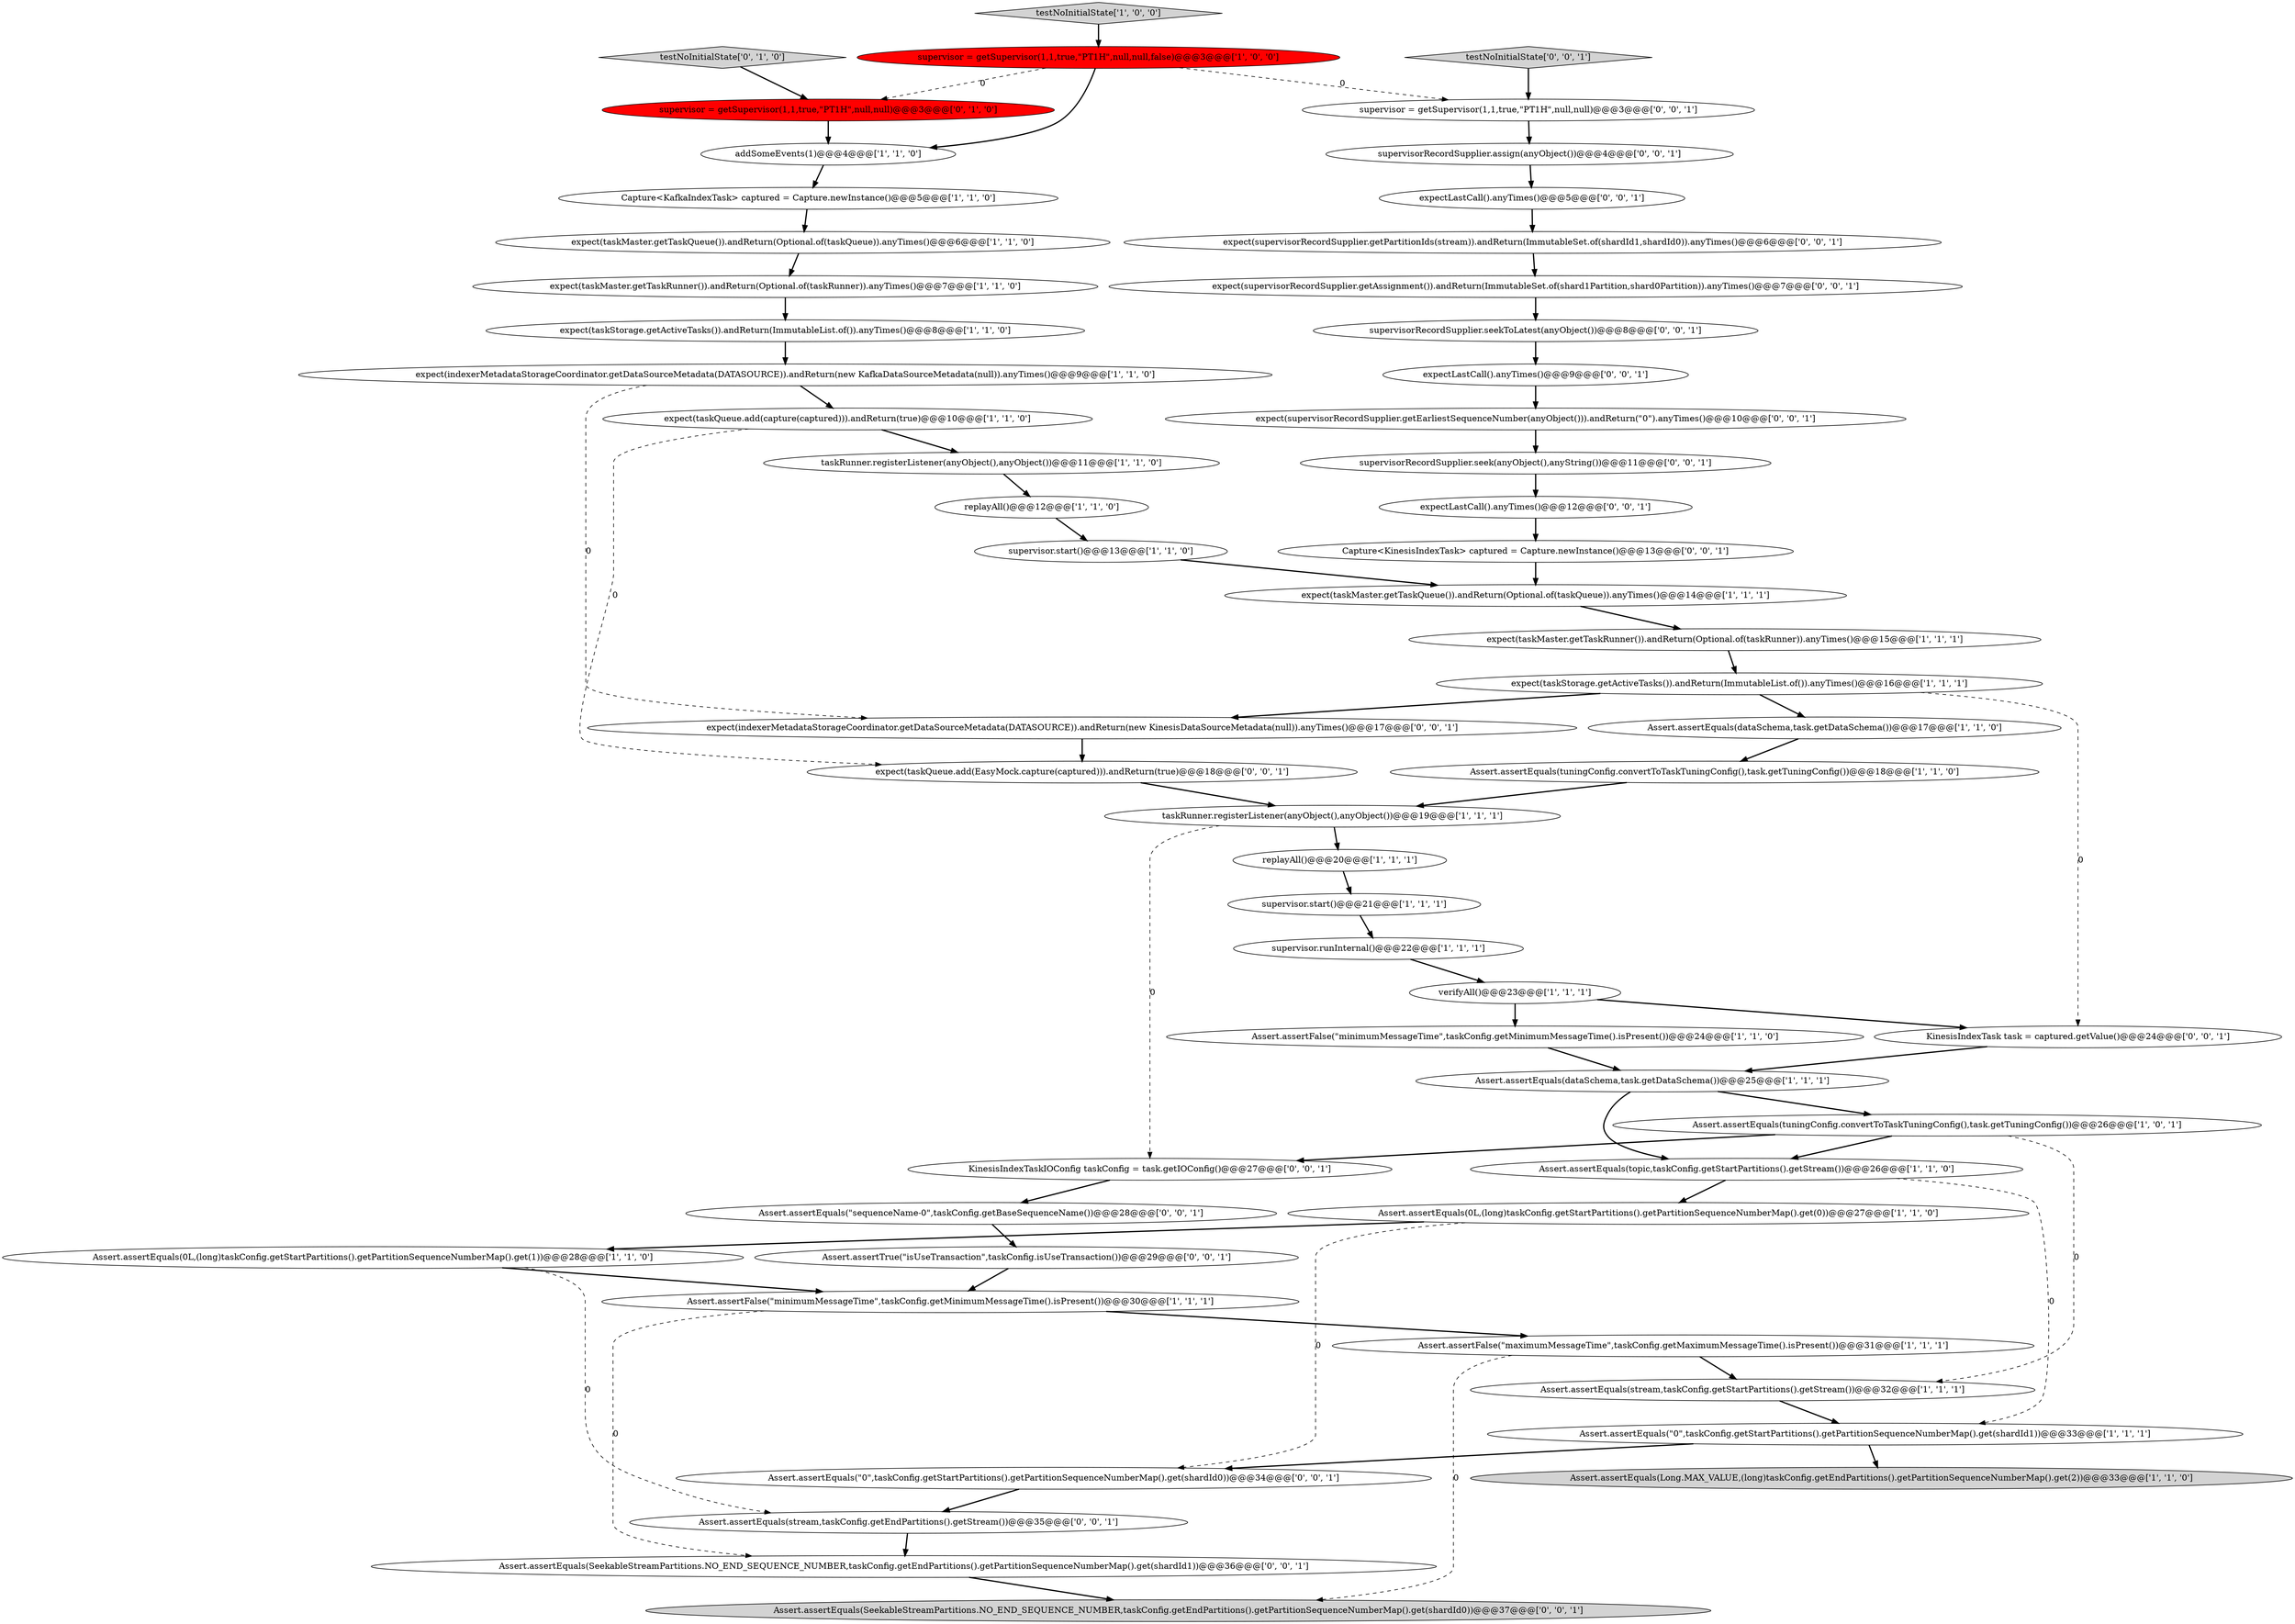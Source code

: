 digraph {
4 [style = filled, label = "Assert.assertEquals(stream,taskConfig.getStartPartitions().getStream())@@@32@@@['1', '1', '1']", fillcolor = white, shape = ellipse image = "AAA0AAABBB1BBB"];
7 [style = filled, label = "Assert.assertEquals(tuningConfig.convertToTaskTuningConfig(),task.getTuningConfig())@@@18@@@['1', '1', '0']", fillcolor = white, shape = ellipse image = "AAA0AAABBB1BBB"];
33 [style = filled, label = "supervisor = getSupervisor(1,1,true,\"PT1H\",null,null)@@@3@@@['0', '1', '0']", fillcolor = red, shape = ellipse image = "AAA1AAABBB2BBB"];
48 [style = filled, label = "expect(indexerMetadataStorageCoordinator.getDataSourceMetadata(DATASOURCE)).andReturn(new KinesisDataSourceMetadata(null)).anyTimes()@@@17@@@['0', '0', '1']", fillcolor = white, shape = ellipse image = "AAA0AAABBB3BBB"];
51 [style = filled, label = "supervisorRecordSupplier.seekToLatest(anyObject())@@@8@@@['0', '0', '1']", fillcolor = white, shape = ellipse image = "AAA0AAABBB3BBB"];
10 [style = filled, label = "taskRunner.registerListener(anyObject(),anyObject())@@@11@@@['1', '1', '0']", fillcolor = white, shape = ellipse image = "AAA0AAABBB1BBB"];
21 [style = filled, label = "expect(taskQueue.add(capture(captured))).andReturn(true)@@@10@@@['1', '1', '0']", fillcolor = white, shape = ellipse image = "AAA0AAABBB1BBB"];
40 [style = filled, label = "expect(supervisorRecordSupplier.getEarliestSequenceNumber(anyObject())).andReturn(\"0\").anyTimes()@@@10@@@['0', '0', '1']", fillcolor = white, shape = ellipse image = "AAA0AAABBB3BBB"];
53 [style = filled, label = "Assert.assertEquals(\"0\",taskConfig.getStartPartitions().getPartitionSequenceNumberMap().get(shardId0))@@@34@@@['0', '0', '1']", fillcolor = white, shape = ellipse image = "AAA0AAABBB3BBB"];
6 [style = filled, label = "replayAll()@@@12@@@['1', '1', '0']", fillcolor = white, shape = ellipse image = "AAA0AAABBB1BBB"];
20 [style = filled, label = "expect(taskStorage.getActiveTasks()).andReturn(ImmutableList.of()).anyTimes()@@@16@@@['1', '1', '1']", fillcolor = white, shape = ellipse image = "AAA0AAABBB1BBB"];
19 [style = filled, label = "expect(taskStorage.getActiveTasks()).andReturn(ImmutableList.of()).anyTimes()@@@8@@@['1', '1', '0']", fillcolor = white, shape = ellipse image = "AAA0AAABBB1BBB"];
49 [style = filled, label = "testNoInitialState['0', '0', '1']", fillcolor = lightgray, shape = diamond image = "AAA0AAABBB3BBB"];
3 [style = filled, label = "Assert.assertEquals(dataSchema,task.getDataSchema())@@@17@@@['1', '1', '0']", fillcolor = white, shape = ellipse image = "AAA0AAABBB1BBB"];
30 [style = filled, label = "Assert.assertEquals(Long.MAX_VALUE,(long)taskConfig.getEndPartitions().getPartitionSequenceNumberMap().get(2))@@@33@@@['1', '1', '0']", fillcolor = lightgray, shape = ellipse image = "AAA0AAABBB1BBB"];
31 [style = filled, label = "Assert.assertEquals(\"0\",taskConfig.getStartPartitions().getPartitionSequenceNumberMap().get(shardId1))@@@33@@@['1', '1', '1']", fillcolor = white, shape = ellipse image = "AAA0AAABBB1BBB"];
35 [style = filled, label = "Assert.assertEquals(stream,taskConfig.getEndPartitions().getStream())@@@35@@@['0', '0', '1']", fillcolor = white, shape = ellipse image = "AAA0AAABBB3BBB"];
36 [style = filled, label = "expect(supervisorRecordSupplier.getPartitionIds(stream)).andReturn(ImmutableSet.of(shardId1,shardId0)).anyTimes()@@@6@@@['0', '0', '1']", fillcolor = white, shape = ellipse image = "AAA0AAABBB3BBB"];
25 [style = filled, label = "Assert.assertFalse(\"minimumMessageTime\",taskConfig.getMinimumMessageTime().isPresent())@@@30@@@['1', '1', '1']", fillcolor = white, shape = ellipse image = "AAA0AAABBB1BBB"];
13 [style = filled, label = "Assert.assertEquals(tuningConfig.convertToTaskTuningConfig(),task.getTuningConfig())@@@26@@@['1', '0', '1']", fillcolor = white, shape = ellipse image = "AAA0AAABBB1BBB"];
28 [style = filled, label = "expect(taskMaster.getTaskRunner()).andReturn(Optional.of(taskRunner)).anyTimes()@@@15@@@['1', '1', '1']", fillcolor = white, shape = ellipse image = "AAA0AAABBB1BBB"];
29 [style = filled, label = "supervisor.start()@@@13@@@['1', '1', '0']", fillcolor = white, shape = ellipse image = "AAA0AAABBB1BBB"];
26 [style = filled, label = "expect(taskMaster.getTaskRunner()).andReturn(Optional.of(taskRunner)).anyTimes()@@@7@@@['1', '1', '0']", fillcolor = white, shape = ellipse image = "AAA0AAABBB1BBB"];
34 [style = filled, label = "testNoInitialState['0', '1', '0']", fillcolor = lightgray, shape = diamond image = "AAA0AAABBB2BBB"];
1 [style = filled, label = "testNoInitialState['1', '0', '0']", fillcolor = lightgray, shape = diamond image = "AAA0AAABBB1BBB"];
38 [style = filled, label = "Assert.assertTrue(\"isUseTransaction\",taskConfig.isUseTransaction())@@@29@@@['0', '0', '1']", fillcolor = white, shape = ellipse image = "AAA0AAABBB3BBB"];
24 [style = filled, label = "Capture<KafkaIndexTask> captured = Capture.newInstance()@@@5@@@['1', '1', '0']", fillcolor = white, shape = ellipse image = "AAA0AAABBB1BBB"];
55 [style = filled, label = "expectLastCall().anyTimes()@@@5@@@['0', '0', '1']", fillcolor = white, shape = ellipse image = "AAA0AAABBB3BBB"];
22 [style = filled, label = "replayAll()@@@20@@@['1', '1', '1']", fillcolor = white, shape = ellipse image = "AAA0AAABBB1BBB"];
17 [style = filled, label = "Assert.assertEquals(0L,(long)taskConfig.getStartPartitions().getPartitionSequenceNumberMap().get(1))@@@28@@@['1', '1', '0']", fillcolor = white, shape = ellipse image = "AAA0AAABBB1BBB"];
43 [style = filled, label = "supervisor = getSupervisor(1,1,true,\"PT1H\",null,null)@@@3@@@['0', '0', '1']", fillcolor = white, shape = ellipse image = "AAA0AAABBB3BBB"];
46 [style = filled, label = "expect(taskQueue.add(EasyMock.capture(captured))).andReturn(true)@@@18@@@['0', '0', '1']", fillcolor = white, shape = ellipse image = "AAA0AAABBB3BBB"];
16 [style = filled, label = "Assert.assertEquals(0L,(long)taskConfig.getStartPartitions().getPartitionSequenceNumberMap().get(0))@@@27@@@['1', '1', '0']", fillcolor = white, shape = ellipse image = "AAA0AAABBB1BBB"];
12 [style = filled, label = "taskRunner.registerListener(anyObject(),anyObject())@@@19@@@['1', '1', '1']", fillcolor = white, shape = ellipse image = "AAA0AAABBB1BBB"];
27 [style = filled, label = "supervisor.start()@@@21@@@['1', '1', '1']", fillcolor = white, shape = ellipse image = "AAA0AAABBB1BBB"];
39 [style = filled, label = "expectLastCall().anyTimes()@@@9@@@['0', '0', '1']", fillcolor = white, shape = ellipse image = "AAA0AAABBB3BBB"];
2 [style = filled, label = "supervisor = getSupervisor(1,1,true,\"PT1H\",null,null,false)@@@3@@@['1', '0', '0']", fillcolor = red, shape = ellipse image = "AAA1AAABBB1BBB"];
23 [style = filled, label = "addSomeEvents(1)@@@4@@@['1', '1', '0']", fillcolor = white, shape = ellipse image = "AAA0AAABBB1BBB"];
42 [style = filled, label = "Assert.assertEquals(SeekableStreamPartitions.NO_END_SEQUENCE_NUMBER,taskConfig.getEndPartitions().getPartitionSequenceNumberMap().get(shardId1))@@@36@@@['0', '0', '1']", fillcolor = white, shape = ellipse image = "AAA0AAABBB3BBB"];
47 [style = filled, label = "Capture<KinesisIndexTask> captured = Capture.newInstance()@@@13@@@['0', '0', '1']", fillcolor = white, shape = ellipse image = "AAA0AAABBB3BBB"];
37 [style = filled, label = "Assert.assertEquals(\"sequenceName-0\",taskConfig.getBaseSequenceName())@@@28@@@['0', '0', '1']", fillcolor = white, shape = ellipse image = "AAA0AAABBB3BBB"];
5 [style = filled, label = "expect(taskMaster.getTaskQueue()).andReturn(Optional.of(taskQueue)).anyTimes()@@@14@@@['1', '1', '1']", fillcolor = white, shape = ellipse image = "AAA0AAABBB1BBB"];
52 [style = filled, label = "supervisorRecordSupplier.seek(anyObject(),anyString())@@@11@@@['0', '0', '1']", fillcolor = white, shape = ellipse image = "AAA0AAABBB3BBB"];
15 [style = filled, label = "expect(indexerMetadataStorageCoordinator.getDataSourceMetadata(DATASOURCE)).andReturn(new KafkaDataSourceMetadata(null)).anyTimes()@@@9@@@['1', '1', '0']", fillcolor = white, shape = ellipse image = "AAA0AAABBB1BBB"];
54 [style = filled, label = "expect(supervisorRecordSupplier.getAssignment()).andReturn(ImmutableSet.of(shard1Partition,shard0Partition)).anyTimes()@@@7@@@['0', '0', '1']", fillcolor = white, shape = ellipse image = "AAA0AAABBB3BBB"];
56 [style = filled, label = "Assert.assertEquals(SeekableStreamPartitions.NO_END_SEQUENCE_NUMBER,taskConfig.getEndPartitions().getPartitionSequenceNumberMap().get(shardId0))@@@37@@@['0', '0', '1']", fillcolor = lightgray, shape = ellipse image = "AAA0AAABBB3BBB"];
9 [style = filled, label = "Assert.assertFalse(\"minimumMessageTime\",taskConfig.getMinimumMessageTime().isPresent())@@@24@@@['1', '1', '0']", fillcolor = white, shape = ellipse image = "AAA0AAABBB1BBB"];
45 [style = filled, label = "supervisorRecordSupplier.assign(anyObject())@@@4@@@['0', '0', '1']", fillcolor = white, shape = ellipse image = "AAA0AAABBB3BBB"];
41 [style = filled, label = "KinesisIndexTaskIOConfig taskConfig = task.getIOConfig()@@@27@@@['0', '0', '1']", fillcolor = white, shape = ellipse image = "AAA0AAABBB3BBB"];
44 [style = filled, label = "expectLastCall().anyTimes()@@@12@@@['0', '0', '1']", fillcolor = white, shape = ellipse image = "AAA0AAABBB3BBB"];
0 [style = filled, label = "expect(taskMaster.getTaskQueue()).andReturn(Optional.of(taskQueue)).anyTimes()@@@6@@@['1', '1', '0']", fillcolor = white, shape = ellipse image = "AAA0AAABBB1BBB"];
50 [style = filled, label = "KinesisIndexTask task = captured.getValue()@@@24@@@['0', '0', '1']", fillcolor = white, shape = ellipse image = "AAA0AAABBB3BBB"];
8 [style = filled, label = "Assert.assertEquals(topic,taskConfig.getStartPartitions().getStream())@@@26@@@['1', '1', '0']", fillcolor = white, shape = ellipse image = "AAA0AAABBB1BBB"];
11 [style = filled, label = "verifyAll()@@@23@@@['1', '1', '1']", fillcolor = white, shape = ellipse image = "AAA0AAABBB1BBB"];
32 [style = filled, label = "Assert.assertEquals(dataSchema,task.getDataSchema())@@@25@@@['1', '1', '1']", fillcolor = white, shape = ellipse image = "AAA0AAABBB1BBB"];
18 [style = filled, label = "Assert.assertFalse(\"maximumMessageTime\",taskConfig.getMaximumMessageTime().isPresent())@@@31@@@['1', '1', '1']", fillcolor = white, shape = ellipse image = "AAA0AAABBB1BBB"];
14 [style = filled, label = "supervisor.runInternal()@@@22@@@['1', '1', '1']", fillcolor = white, shape = ellipse image = "AAA0AAABBB1BBB"];
54->51 [style = bold, label=""];
50->32 [style = bold, label=""];
21->46 [style = dashed, label="0"];
8->16 [style = bold, label=""];
21->10 [style = bold, label=""];
17->25 [style = bold, label=""];
52->44 [style = bold, label=""];
29->5 [style = bold, label=""];
55->36 [style = bold, label=""];
18->56 [style = dashed, label="0"];
0->26 [style = bold, label=""];
45->55 [style = bold, label=""];
27->14 [style = bold, label=""];
46->12 [style = bold, label=""];
28->20 [style = bold, label=""];
7->12 [style = bold, label=""];
40->52 [style = bold, label=""];
15->21 [style = bold, label=""];
24->0 [style = bold, label=""];
35->42 [style = bold, label=""];
17->35 [style = dashed, label="0"];
9->32 [style = bold, label=""];
34->33 [style = bold, label=""];
25->18 [style = bold, label=""];
41->37 [style = bold, label=""];
25->42 [style = dashed, label="0"];
15->48 [style = dashed, label="0"];
20->3 [style = bold, label=""];
16->17 [style = bold, label=""];
26->19 [style = bold, label=""];
11->9 [style = bold, label=""];
5->28 [style = bold, label=""];
16->53 [style = dashed, label="0"];
10->6 [style = bold, label=""];
49->43 [style = bold, label=""];
43->45 [style = bold, label=""];
6->29 [style = bold, label=""];
12->41 [style = dashed, label="0"];
33->23 [style = bold, label=""];
48->46 [style = bold, label=""];
13->41 [style = bold, label=""];
53->35 [style = bold, label=""];
2->23 [style = bold, label=""];
4->31 [style = bold, label=""];
2->43 [style = dashed, label="0"];
20->50 [style = dashed, label="0"];
23->24 [style = bold, label=""];
32->8 [style = bold, label=""];
18->4 [style = bold, label=""];
22->27 [style = bold, label=""];
3->7 [style = bold, label=""];
42->56 [style = bold, label=""];
39->40 [style = bold, label=""];
20->48 [style = bold, label=""];
37->38 [style = bold, label=""];
31->53 [style = bold, label=""];
31->30 [style = bold, label=""];
51->39 [style = bold, label=""];
47->5 [style = bold, label=""];
38->25 [style = bold, label=""];
11->50 [style = bold, label=""];
13->4 [style = dashed, label="0"];
1->2 [style = bold, label=""];
2->33 [style = dashed, label="0"];
36->54 [style = bold, label=""];
8->31 [style = dashed, label="0"];
19->15 [style = bold, label=""];
32->13 [style = bold, label=""];
13->8 [style = bold, label=""];
44->47 [style = bold, label=""];
14->11 [style = bold, label=""];
12->22 [style = bold, label=""];
}
